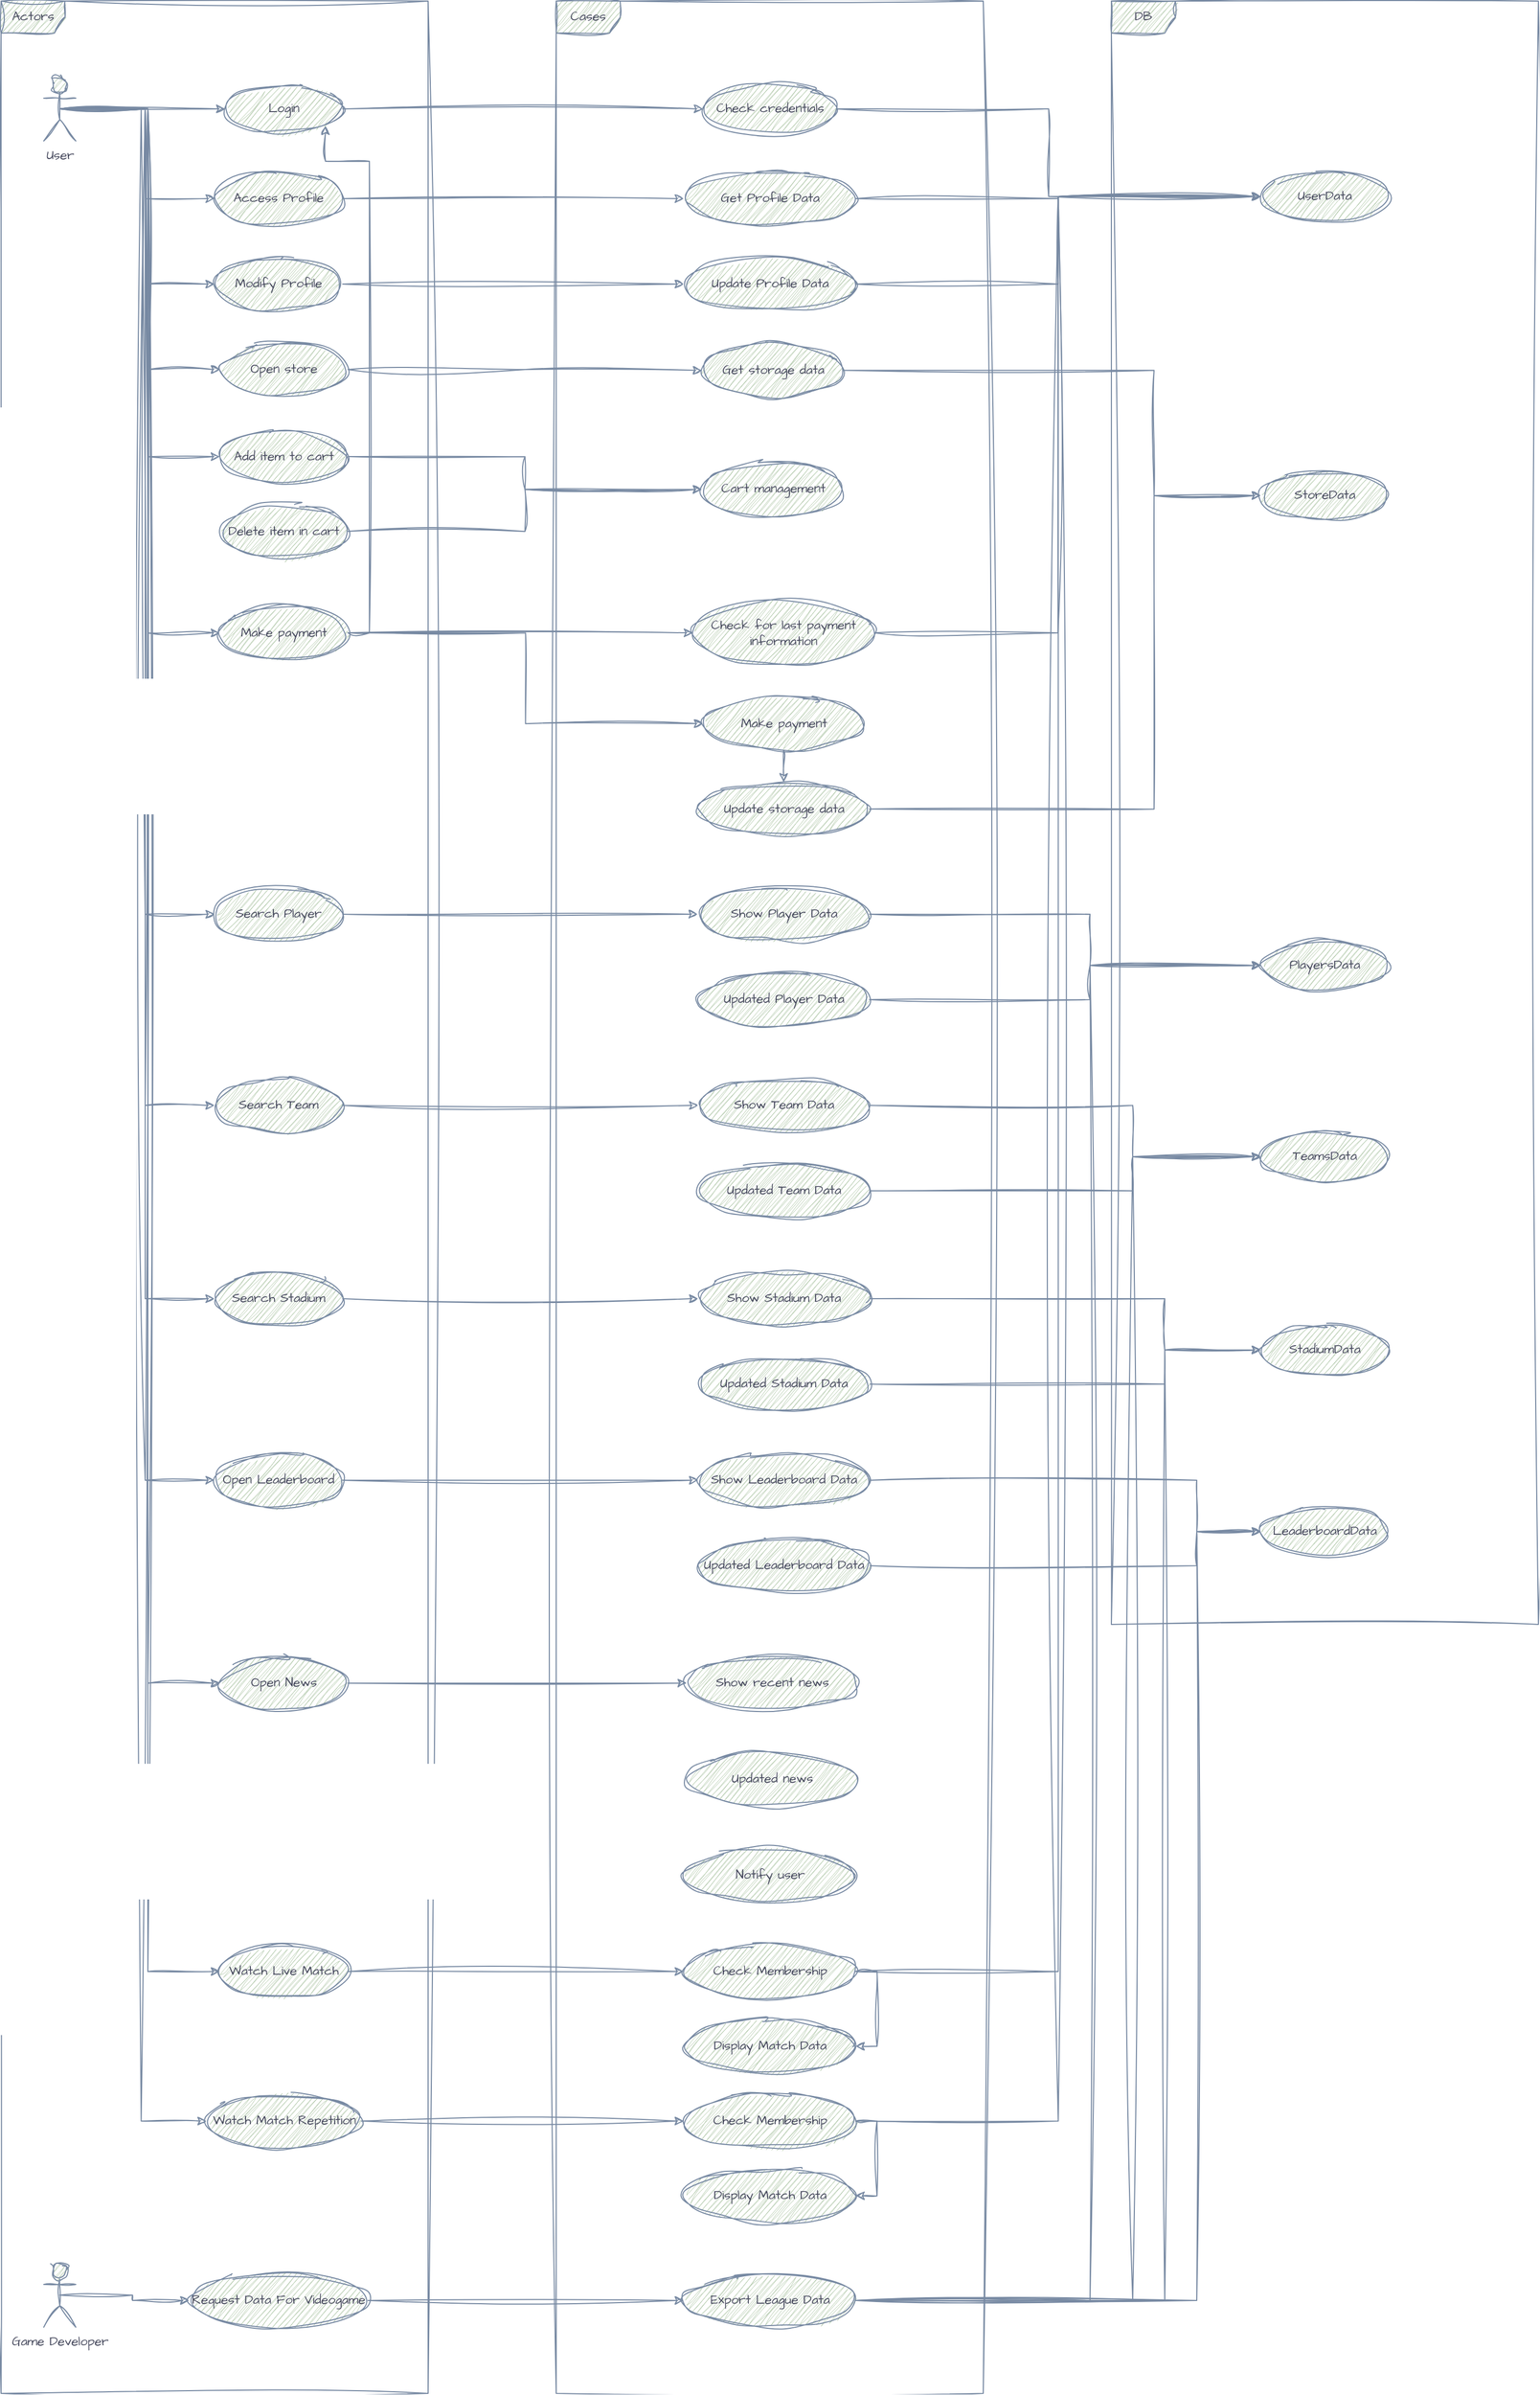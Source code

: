 <mxfile version="24.0.5" type="device">
  <diagram name="Página-1" id="D-0jdvNuqakPEcL21Xn9">
    <mxGraphModel dx="2344" dy="767" grid="1" gridSize="10" guides="1" tooltips="1" connect="1" arrows="1" fold="1" page="1" pageScale="1" pageWidth="827" pageHeight="1169" math="0" shadow="0">
      <root>
        <mxCell id="0" />
        <mxCell id="1" parent="0" />
        <mxCell id="15XDuqP0ykz5soVIeBwF-1" value="Cases" style="shape=umlFrame;whiteSpace=wrap;html=1;pointerEvents=0;sketch=1;hachureGap=4;jiggle=2;curveFitting=1;strokeColor=#788AA3;fontFamily=Architects Daughter;fontSource=https%3A%2F%2Ffonts.googleapis.com%2Fcss%3Ffamily%3DArchitects%2BDaughter;fontColor=#46495D;fillColor=#B2C9AB;movable=0;resizable=0;rotatable=0;deletable=0;editable=0;locked=1;connectable=0;" vertex="1" parent="1">
          <mxGeometry x="200" y="160" width="400" height="2240" as="geometry" />
        </mxCell>
        <mxCell id="15XDuqP0ykz5soVIeBwF-2" value="Actors" style="shape=umlFrame;whiteSpace=wrap;html=1;pointerEvents=0;sketch=1;hachureGap=4;jiggle=2;curveFitting=1;strokeColor=#788AA3;fontFamily=Architects Daughter;fontSource=https%3A%2F%2Ffonts.googleapis.com%2Fcss%3Ffamily%3DArchitects%2BDaughter;fontColor=#46495D;fillColor=#B2C9AB;movable=0;resizable=0;rotatable=0;deletable=0;editable=0;locked=1;connectable=0;" vertex="1" parent="1">
          <mxGeometry x="-320" y="160" width="400" height="2240" as="geometry" />
        </mxCell>
        <mxCell id="15XDuqP0ykz5soVIeBwF-3" value="DB" style="shape=umlFrame;whiteSpace=wrap;html=1;pointerEvents=0;sketch=1;hachureGap=4;jiggle=2;curveFitting=1;strokeColor=#788AA3;fontFamily=Architects Daughter;fontSource=https%3A%2F%2Ffonts.googleapis.com%2Fcss%3Ffamily%3DArchitects%2BDaughter;fontColor=#46495D;fillColor=#B2C9AB;movable=0;resizable=0;rotatable=0;deletable=0;editable=0;locked=1;connectable=0;" vertex="1" parent="1">
          <mxGeometry x="720" y="160" width="400" height="1520" as="geometry" />
        </mxCell>
        <mxCell id="15XDuqP0ykz5soVIeBwF-55" style="edgeStyle=orthogonalEdgeStyle;rounded=0;sketch=1;hachureGap=4;jiggle=2;curveFitting=1;orthogonalLoop=1;jettySize=auto;html=1;exitX=0.5;exitY=0.5;exitDx=0;exitDy=0;exitPerimeter=0;entryX=0;entryY=0.5;entryDx=0;entryDy=0;strokeColor=#788AA3;fontFamily=Architects Daughter;fontSource=https%3A%2F%2Ffonts.googleapis.com%2Fcss%3Ffamily%3DArchitects%2BDaughter;fontColor=#46495D;fillColor=#B2C9AB;" edge="1" parent="1" source="15XDuqP0ykz5soVIeBwF-4" target="15XDuqP0ykz5soVIeBwF-6">
          <mxGeometry relative="1" as="geometry" />
        </mxCell>
        <mxCell id="15XDuqP0ykz5soVIeBwF-58" style="edgeStyle=orthogonalEdgeStyle;rounded=0;sketch=1;hachureGap=4;jiggle=2;curveFitting=1;orthogonalLoop=1;jettySize=auto;html=1;exitX=0.5;exitY=0.5;exitDx=0;exitDy=0;exitPerimeter=0;entryX=0;entryY=0.5;entryDx=0;entryDy=0;strokeColor=#788AA3;fontFamily=Architects Daughter;fontSource=https%3A%2F%2Ffonts.googleapis.com%2Fcss%3Ffamily%3DArchitects%2BDaughter;fontColor=#46495D;fillColor=#B2C9AB;" edge="1" parent="1" source="15XDuqP0ykz5soVIeBwF-4" target="15XDuqP0ykz5soVIeBwF-19">
          <mxGeometry relative="1" as="geometry" />
        </mxCell>
        <mxCell id="15XDuqP0ykz5soVIeBwF-61" style="edgeStyle=orthogonalEdgeStyle;rounded=0;sketch=1;hachureGap=4;jiggle=2;curveFitting=1;orthogonalLoop=1;jettySize=auto;html=1;exitX=0.5;exitY=0.5;exitDx=0;exitDy=0;exitPerimeter=0;entryX=0;entryY=0.5;entryDx=0;entryDy=0;strokeColor=#788AA3;fontFamily=Architects Daughter;fontSource=https%3A%2F%2Ffonts.googleapis.com%2Fcss%3Ffamily%3DArchitects%2BDaughter;fontColor=#46495D;fillColor=#B2C9AB;" edge="1" parent="1" source="15XDuqP0ykz5soVIeBwF-4" target="15XDuqP0ykz5soVIeBwF-21">
          <mxGeometry relative="1" as="geometry" />
        </mxCell>
        <mxCell id="15XDuqP0ykz5soVIeBwF-64" style="edgeStyle=orthogonalEdgeStyle;rounded=0;sketch=1;hachureGap=4;jiggle=2;curveFitting=1;orthogonalLoop=1;jettySize=auto;html=1;exitX=0.5;exitY=0.5;exitDx=0;exitDy=0;exitPerimeter=0;entryX=0;entryY=0.5;entryDx=0;entryDy=0;strokeColor=#788AA3;fontFamily=Architects Daughter;fontSource=https%3A%2F%2Ffonts.googleapis.com%2Fcss%3Ffamily%3DArchitects%2BDaughter;fontColor=#46495D;fillColor=#B2C9AB;" edge="1" parent="1" source="15XDuqP0ykz5soVIeBwF-4" target="15XDuqP0ykz5soVIeBwF-9">
          <mxGeometry relative="1" as="geometry" />
        </mxCell>
        <mxCell id="15XDuqP0ykz5soVIeBwF-83" style="edgeStyle=orthogonalEdgeStyle;rounded=0;sketch=1;hachureGap=4;jiggle=2;curveFitting=1;orthogonalLoop=1;jettySize=auto;html=1;exitX=0.5;exitY=0.5;exitDx=0;exitDy=0;exitPerimeter=0;entryX=0;entryY=0.5;entryDx=0;entryDy=0;strokeColor=#788AA3;fontFamily=Architects Daughter;fontSource=https%3A%2F%2Ffonts.googleapis.com%2Fcss%3Ffamily%3DArchitects%2BDaughter;fontColor=#46495D;fillColor=#B2C9AB;" edge="1" parent="1" source="15XDuqP0ykz5soVIeBwF-4" target="15XDuqP0ykz5soVIeBwF-12">
          <mxGeometry relative="1" as="geometry" />
        </mxCell>
        <mxCell id="15XDuqP0ykz5soVIeBwF-84" style="edgeStyle=orthogonalEdgeStyle;rounded=0;sketch=1;hachureGap=4;jiggle=2;curveFitting=1;orthogonalLoop=1;jettySize=auto;html=1;exitX=0.5;exitY=0.5;exitDx=0;exitDy=0;exitPerimeter=0;entryX=0;entryY=0.5;entryDx=0;entryDy=0;strokeColor=#788AA3;fontFamily=Architects Daughter;fontSource=https%3A%2F%2Ffonts.googleapis.com%2Fcss%3Ffamily%3DArchitects%2BDaughter;fontColor=#46495D;fillColor=#B2C9AB;" edge="1" parent="1" source="15XDuqP0ykz5soVIeBwF-4" target="15XDuqP0ykz5soVIeBwF-15">
          <mxGeometry relative="1" as="geometry" />
        </mxCell>
        <mxCell id="15XDuqP0ykz5soVIeBwF-85" style="edgeStyle=orthogonalEdgeStyle;rounded=0;sketch=1;hachureGap=4;jiggle=2;curveFitting=1;orthogonalLoop=1;jettySize=auto;html=1;exitX=0.5;exitY=0.5;exitDx=0;exitDy=0;exitPerimeter=0;entryX=0;entryY=0.5;entryDx=0;entryDy=0;strokeColor=#788AA3;fontFamily=Architects Daughter;fontSource=https%3A%2F%2Ffonts.googleapis.com%2Fcss%3Ffamily%3DArchitects%2BDaughter;fontColor=#46495D;fillColor=#B2C9AB;" edge="1" parent="1" source="15XDuqP0ykz5soVIeBwF-4" target="15XDuqP0ykz5soVIeBwF-23">
          <mxGeometry relative="1" as="geometry" />
        </mxCell>
        <mxCell id="15XDuqP0ykz5soVIeBwF-86" style="edgeStyle=orthogonalEdgeStyle;rounded=0;sketch=1;hachureGap=4;jiggle=2;curveFitting=1;orthogonalLoop=1;jettySize=auto;html=1;exitX=0.5;exitY=0.5;exitDx=0;exitDy=0;exitPerimeter=0;entryX=0;entryY=0.5;entryDx=0;entryDy=0;strokeColor=#788AA3;fontFamily=Architects Daughter;fontSource=https%3A%2F%2Ffonts.googleapis.com%2Fcss%3Ffamily%3DArchitects%2BDaughter;fontColor=#46495D;fillColor=#B2C9AB;" edge="1" parent="1" source="15XDuqP0ykz5soVIeBwF-4" target="15XDuqP0ykz5soVIeBwF-26">
          <mxGeometry relative="1" as="geometry" />
        </mxCell>
        <mxCell id="15XDuqP0ykz5soVIeBwF-87" style="edgeStyle=orthogonalEdgeStyle;rounded=0;sketch=1;hachureGap=4;jiggle=2;curveFitting=1;orthogonalLoop=1;jettySize=auto;html=1;exitX=0.5;exitY=0.5;exitDx=0;exitDy=0;exitPerimeter=0;entryX=0;entryY=0.5;entryDx=0;entryDy=0;strokeColor=#788AA3;fontFamily=Architects Daughter;fontSource=https%3A%2F%2Ffonts.googleapis.com%2Fcss%3Ffamily%3DArchitects%2BDaughter;fontColor=#46495D;fillColor=#B2C9AB;" edge="1" parent="1" source="15XDuqP0ykz5soVIeBwF-4" target="15XDuqP0ykz5soVIeBwF-31">
          <mxGeometry relative="1" as="geometry" />
        </mxCell>
        <mxCell id="15XDuqP0ykz5soVIeBwF-88" style="edgeStyle=orthogonalEdgeStyle;rounded=0;sketch=1;hachureGap=4;jiggle=2;curveFitting=1;orthogonalLoop=1;jettySize=auto;html=1;exitX=0.5;exitY=0.5;exitDx=0;exitDy=0;exitPerimeter=0;entryX=0;entryY=0.5;entryDx=0;entryDy=0;strokeColor=#788AA3;fontFamily=Architects Daughter;fontSource=https%3A%2F%2Ffonts.googleapis.com%2Fcss%3Ffamily%3DArchitects%2BDaughter;fontColor=#46495D;fillColor=#B2C9AB;" edge="1" parent="1" source="15XDuqP0ykz5soVIeBwF-4" target="15XDuqP0ykz5soVIeBwF-35">
          <mxGeometry relative="1" as="geometry" />
        </mxCell>
        <mxCell id="15XDuqP0ykz5soVIeBwF-89" style="edgeStyle=orthogonalEdgeStyle;rounded=0;sketch=1;hachureGap=4;jiggle=2;curveFitting=1;orthogonalLoop=1;jettySize=auto;html=1;exitX=0.5;exitY=0.5;exitDx=0;exitDy=0;exitPerimeter=0;entryX=0;entryY=0.5;entryDx=0;entryDy=0;strokeColor=#788AA3;fontFamily=Architects Daughter;fontSource=https%3A%2F%2Ffonts.googleapis.com%2Fcss%3Ffamily%3DArchitects%2BDaughter;fontColor=#46495D;fillColor=#B2C9AB;" edge="1" parent="1" source="15XDuqP0ykz5soVIeBwF-4" target="15XDuqP0ykz5soVIeBwF-39">
          <mxGeometry relative="1" as="geometry" />
        </mxCell>
        <mxCell id="15XDuqP0ykz5soVIeBwF-90" style="edgeStyle=orthogonalEdgeStyle;rounded=0;sketch=1;hachureGap=4;jiggle=2;curveFitting=1;orthogonalLoop=1;jettySize=auto;html=1;exitX=0.5;exitY=0.5;exitDx=0;exitDy=0;exitPerimeter=0;entryX=0;entryY=0.5;entryDx=0;entryDy=0;strokeColor=#788AA3;fontFamily=Architects Daughter;fontSource=https%3A%2F%2Ffonts.googleapis.com%2Fcss%3Ffamily%3DArchitects%2BDaughter;fontColor=#46495D;fillColor=#B2C9AB;" edge="1" parent="1" source="15XDuqP0ykz5soVIeBwF-4" target="15XDuqP0ykz5soVIeBwF-44">
          <mxGeometry relative="1" as="geometry" />
        </mxCell>
        <mxCell id="15XDuqP0ykz5soVIeBwF-91" style="edgeStyle=orthogonalEdgeStyle;rounded=0;sketch=1;hachureGap=4;jiggle=2;curveFitting=1;orthogonalLoop=1;jettySize=auto;html=1;exitX=0.5;exitY=0.5;exitDx=0;exitDy=0;exitPerimeter=0;entryX=0;entryY=0.5;entryDx=0;entryDy=0;strokeColor=#788AA3;fontFamily=Architects Daughter;fontSource=https%3A%2F%2Ffonts.googleapis.com%2Fcss%3Ffamily%3DArchitects%2BDaughter;fontColor=#46495D;fillColor=#B2C9AB;" edge="1" parent="1" source="15XDuqP0ykz5soVIeBwF-4" target="15XDuqP0ykz5soVIeBwF-47">
          <mxGeometry relative="1" as="geometry" />
        </mxCell>
        <mxCell id="15XDuqP0ykz5soVIeBwF-4" value="User" style="shape=umlActor;verticalLabelPosition=bottom;verticalAlign=top;html=1;sketch=1;hachureGap=4;jiggle=2;curveFitting=1;strokeColor=#788AA3;fontFamily=Architects Daughter;fontSource=https%3A%2F%2Ffonts.googleapis.com%2Fcss%3Ffamily%3DArchitects%2BDaughter;fontColor=#46495D;fillColor=#B2C9AB;labelPosition=center;align=center;" vertex="1" parent="1">
          <mxGeometry x="-280" y="230.94" width="30" height="60" as="geometry" />
        </mxCell>
        <mxCell id="15XDuqP0ykz5soVIeBwF-56" style="edgeStyle=orthogonalEdgeStyle;rounded=0;sketch=1;hachureGap=4;jiggle=2;curveFitting=1;orthogonalLoop=1;jettySize=auto;html=1;exitX=1;exitY=0.5;exitDx=0;exitDy=0;entryX=0;entryY=0.5;entryDx=0;entryDy=0;strokeColor=#788AA3;fontFamily=Architects Daughter;fontSource=https%3A%2F%2Ffonts.googleapis.com%2Fcss%3Ffamily%3DArchitects%2BDaughter;fontColor=#46495D;fillColor=#B2C9AB;" edge="1" parent="1" source="15XDuqP0ykz5soVIeBwF-6" target="15XDuqP0ykz5soVIeBwF-7">
          <mxGeometry relative="1" as="geometry" />
        </mxCell>
        <mxCell id="15XDuqP0ykz5soVIeBwF-6" value="Login" style="ellipse;whiteSpace=wrap;html=1;sketch=1;hachureGap=4;jiggle=2;curveFitting=1;strokeColor=#788AA3;fontFamily=Architects Daughter;fontSource=https%3A%2F%2Ffonts.googleapis.com%2Fcss%3Ffamily%3DArchitects%2BDaughter;fontColor=#46495D;fillColor=#B2C9AB;" vertex="1" parent="1">
          <mxGeometry x="-110" y="238.44" width="110" height="45" as="geometry" />
        </mxCell>
        <mxCell id="15XDuqP0ykz5soVIeBwF-57" style="edgeStyle=orthogonalEdgeStyle;rounded=0;sketch=1;hachureGap=4;jiggle=2;curveFitting=1;orthogonalLoop=1;jettySize=auto;html=1;exitX=1;exitY=0.5;exitDx=0;exitDy=0;entryX=0;entryY=0.5;entryDx=0;entryDy=0;strokeColor=#788AA3;fontFamily=Architects Daughter;fontSource=https%3A%2F%2Ffonts.googleapis.com%2Fcss%3Ffamily%3DArchitects%2BDaughter;fontColor=#46495D;fillColor=#B2C9AB;" edge="1" parent="1" source="15XDuqP0ykz5soVIeBwF-7" target="15XDuqP0ykz5soVIeBwF-8">
          <mxGeometry relative="1" as="geometry" />
        </mxCell>
        <mxCell id="15XDuqP0ykz5soVIeBwF-7" value="Check credentials" style="ellipse;whiteSpace=wrap;html=1;sketch=1;hachureGap=4;jiggle=2;curveFitting=1;strokeColor=#788AA3;fontFamily=Architects Daughter;fontSource=https%3A%2F%2Ffonts.googleapis.com%2Fcss%3Ffamily%3DArchitects%2BDaughter;fontColor=#46495D;fillColor=#B2C9AB;" vertex="1" parent="1">
          <mxGeometry x="337.5" y="237.66" width="125" height="46.56" as="geometry" />
        </mxCell>
        <mxCell id="15XDuqP0ykz5soVIeBwF-8" value="UserData" style="ellipse;whiteSpace=wrap;html=1;sketch=1;hachureGap=4;jiggle=2;curveFitting=1;strokeColor=#788AA3;fontFamily=Architects Daughter;fontSource=https%3A%2F%2Ffonts.googleapis.com%2Fcss%3Ffamily%3DArchitects%2BDaughter;fontColor=#46495D;fillColor=#B2C9AB;" vertex="1" parent="1">
          <mxGeometry x="860" y="320" width="120" height="45.93" as="geometry" />
        </mxCell>
        <mxCell id="15XDuqP0ykz5soVIeBwF-65" style="edgeStyle=orthogonalEdgeStyle;rounded=0;sketch=1;hachureGap=4;jiggle=2;curveFitting=1;orthogonalLoop=1;jettySize=auto;html=1;exitX=1;exitY=0.5;exitDx=0;exitDy=0;entryX=0;entryY=0.5;entryDx=0;entryDy=0;strokeColor=#788AA3;fontFamily=Architects Daughter;fontSource=https%3A%2F%2Ffonts.googleapis.com%2Fcss%3Ffamily%3DArchitects%2BDaughter;fontColor=#46495D;fillColor=#B2C9AB;" edge="1" parent="1" source="15XDuqP0ykz5soVIeBwF-9" target="15XDuqP0ykz5soVIeBwF-10">
          <mxGeometry relative="1" as="geometry" />
        </mxCell>
        <mxCell id="15XDuqP0ykz5soVIeBwF-9" value="Open store" style="ellipse;whiteSpace=wrap;html=1;sketch=1;hachureGap=4;jiggle=2;curveFitting=1;strokeColor=#788AA3;fontFamily=Architects Daughter;fontSource=https%3A%2F%2Ffonts.googleapis.com%2Fcss%3Ffamily%3DArchitects%2BDaughter;fontColor=#46495D;fillColor=#B2C9AB;" vertex="1" parent="1">
          <mxGeometry x="-115" y="480" width="120" height="50" as="geometry" />
        </mxCell>
        <mxCell id="15XDuqP0ykz5soVIeBwF-66" style="edgeStyle=orthogonalEdgeStyle;rounded=0;sketch=1;hachureGap=4;jiggle=2;curveFitting=1;orthogonalLoop=1;jettySize=auto;html=1;exitX=1;exitY=0.5;exitDx=0;exitDy=0;entryX=0;entryY=0.5;entryDx=0;entryDy=0;strokeColor=#788AA3;fontFamily=Architects Daughter;fontSource=https%3A%2F%2Ffonts.googleapis.com%2Fcss%3Ffamily%3DArchitects%2BDaughter;fontColor=#46495D;fillColor=#B2C9AB;" edge="1" parent="1" source="15XDuqP0ykz5soVIeBwF-10" target="15XDuqP0ykz5soVIeBwF-11">
          <mxGeometry relative="1" as="geometry">
            <Array as="points">
              <mxPoint x="760" y="506" />
              <mxPoint x="760" y="623" />
            </Array>
          </mxGeometry>
        </mxCell>
        <mxCell id="15XDuqP0ykz5soVIeBwF-10" value="Get storage data" style="ellipse;whiteSpace=wrap;html=1;sketch=1;hachureGap=4;jiggle=2;curveFitting=1;strokeColor=#788AA3;fontFamily=Architects Daughter;fontSource=https%3A%2F%2Ffonts.googleapis.com%2Fcss%3Ffamily%3DArchitects%2BDaughter;fontColor=#46495D;fillColor=#B2C9AB;" vertex="1" parent="1">
          <mxGeometry x="336.5" y="480" width="132.5" height="51.56" as="geometry" />
        </mxCell>
        <mxCell id="15XDuqP0ykz5soVIeBwF-11" value="StoreData" style="ellipse;whiteSpace=wrap;html=1;sketch=1;hachureGap=4;jiggle=2;curveFitting=1;strokeColor=#788AA3;fontFamily=Architects Daughter;fontSource=https%3A%2F%2Ffonts.googleapis.com%2Fcss%3Ffamily%3DArchitects%2BDaughter;fontColor=#46495D;fillColor=#B2C9AB;" vertex="1" parent="1">
          <mxGeometry x="860" y="600" width="120" height="45.93" as="geometry" />
        </mxCell>
        <mxCell id="15XDuqP0ykz5soVIeBwF-67" style="edgeStyle=orthogonalEdgeStyle;rounded=0;sketch=1;hachureGap=4;jiggle=2;curveFitting=1;orthogonalLoop=1;jettySize=auto;html=1;exitX=1;exitY=0.5;exitDx=0;exitDy=0;entryX=0;entryY=0.5;entryDx=0;entryDy=0;strokeColor=#788AA3;fontFamily=Architects Daughter;fontSource=https%3A%2F%2Ffonts.googleapis.com%2Fcss%3Ffamily%3DArchitects%2BDaughter;fontColor=#46495D;fillColor=#B2C9AB;" edge="1" parent="1" source="15XDuqP0ykz5soVIeBwF-12" target="15XDuqP0ykz5soVIeBwF-14">
          <mxGeometry relative="1" as="geometry" />
        </mxCell>
        <mxCell id="15XDuqP0ykz5soVIeBwF-12" value="Add item to cart" style="ellipse;whiteSpace=wrap;html=1;sketch=1;hachureGap=4;jiggle=2;curveFitting=1;strokeColor=#788AA3;fontFamily=Architects Daughter;fontSource=https%3A%2F%2Ffonts.googleapis.com%2Fcss%3Ffamily%3DArchitects%2BDaughter;fontColor=#46495D;fillColor=#B2C9AB;" vertex="1" parent="1">
          <mxGeometry x="-115" y="561.56" width="120" height="50" as="geometry" />
        </mxCell>
        <mxCell id="15XDuqP0ykz5soVIeBwF-68" style="edgeStyle=orthogonalEdgeStyle;rounded=0;sketch=1;hachureGap=4;jiggle=2;curveFitting=1;orthogonalLoop=1;jettySize=auto;html=1;exitX=1;exitY=0.5;exitDx=0;exitDy=0;entryX=0;entryY=0.5;entryDx=0;entryDy=0;strokeColor=#788AA3;fontFamily=Architects Daughter;fontSource=https%3A%2F%2Ffonts.googleapis.com%2Fcss%3Ffamily%3DArchitects%2BDaughter;fontColor=#46495D;fillColor=#B2C9AB;" edge="1" parent="1" source="15XDuqP0ykz5soVIeBwF-13" target="15XDuqP0ykz5soVIeBwF-14">
          <mxGeometry relative="1" as="geometry" />
        </mxCell>
        <mxCell id="15XDuqP0ykz5soVIeBwF-13" value="Delete item in cart" style="ellipse;whiteSpace=wrap;html=1;sketch=1;hachureGap=4;jiggle=2;curveFitting=1;strokeColor=#788AA3;fontFamily=Architects Daughter;fontSource=https%3A%2F%2Ffonts.googleapis.com%2Fcss%3Ffamily%3DArchitects%2BDaughter;fontColor=#46495D;fillColor=#B2C9AB;" vertex="1" parent="1">
          <mxGeometry x="-115" y="631.56" width="120" height="50" as="geometry" />
        </mxCell>
        <mxCell id="15XDuqP0ykz5soVIeBwF-14" value="Cart management" style="ellipse;whiteSpace=wrap;html=1;sketch=1;hachureGap=4;jiggle=2;curveFitting=1;strokeColor=#788AA3;fontFamily=Architects Daughter;fontSource=https%3A%2F%2Ffonts.googleapis.com%2Fcss%3Ffamily%3DArchitects%2BDaughter;fontColor=#46495D;fillColor=#B2C9AB;" vertex="1" parent="1">
          <mxGeometry x="336.5" y="591.56" width="132.5" height="51.56" as="geometry" />
        </mxCell>
        <mxCell id="15XDuqP0ykz5soVIeBwF-69" style="edgeStyle=orthogonalEdgeStyle;rounded=0;sketch=1;hachureGap=4;jiggle=2;curveFitting=1;orthogonalLoop=1;jettySize=auto;html=1;exitX=1;exitY=0.5;exitDx=0;exitDy=0;entryX=1;entryY=1;entryDx=0;entryDy=0;strokeColor=#788AA3;fontFamily=Architects Daughter;fontSource=https%3A%2F%2Ffonts.googleapis.com%2Fcss%3Ffamily%3DArchitects%2BDaughter;fontColor=#46495D;fillColor=#B2C9AB;" edge="1" parent="1" source="15XDuqP0ykz5soVIeBwF-15" target="15XDuqP0ykz5soVIeBwF-6">
          <mxGeometry relative="1" as="geometry">
            <Array as="points">
              <mxPoint x="25" y="752" />
              <mxPoint x="25" y="310" />
              <mxPoint x="-16" y="310" />
            </Array>
          </mxGeometry>
        </mxCell>
        <mxCell id="15XDuqP0ykz5soVIeBwF-70" style="edgeStyle=orthogonalEdgeStyle;rounded=0;sketch=1;hachureGap=4;jiggle=2;curveFitting=1;orthogonalLoop=1;jettySize=auto;html=1;exitX=1;exitY=0.5;exitDx=0;exitDy=0;entryX=0;entryY=0.5;entryDx=0;entryDy=0;strokeColor=#788AA3;fontFamily=Architects Daughter;fontSource=https%3A%2F%2Ffonts.googleapis.com%2Fcss%3Ffamily%3DArchitects%2BDaughter;fontColor=#46495D;fillColor=#B2C9AB;" edge="1" parent="1" source="15XDuqP0ykz5soVIeBwF-15" target="15XDuqP0ykz5soVIeBwF-16">
          <mxGeometry relative="1" as="geometry" />
        </mxCell>
        <mxCell id="15XDuqP0ykz5soVIeBwF-72" style="edgeStyle=orthogonalEdgeStyle;rounded=0;sketch=1;hachureGap=4;jiggle=2;curveFitting=1;orthogonalLoop=1;jettySize=auto;html=1;exitX=1;exitY=0.5;exitDx=0;exitDy=0;entryX=0;entryY=0.5;entryDx=0;entryDy=0;strokeColor=#788AA3;fontFamily=Architects Daughter;fontSource=https%3A%2F%2Ffonts.googleapis.com%2Fcss%3Ffamily%3DArchitects%2BDaughter;fontColor=#46495D;fillColor=#B2C9AB;" edge="1" parent="1" source="15XDuqP0ykz5soVIeBwF-15" target="15XDuqP0ykz5soVIeBwF-17">
          <mxGeometry relative="1" as="geometry" />
        </mxCell>
        <mxCell id="15XDuqP0ykz5soVIeBwF-15" value="Make payment" style="ellipse;whiteSpace=wrap;html=1;sketch=1;hachureGap=4;jiggle=2;curveFitting=1;strokeColor=#788AA3;fontFamily=Architects Daughter;fontSource=https%3A%2F%2Ffonts.googleapis.com%2Fcss%3Ffamily%3DArchitects%2BDaughter;fontColor=#46495D;fillColor=#B2C9AB;" vertex="1" parent="1">
          <mxGeometry x="-115" y="726.56" width="120" height="50" as="geometry" />
        </mxCell>
        <mxCell id="15XDuqP0ykz5soVIeBwF-71" style="edgeStyle=orthogonalEdgeStyle;rounded=0;sketch=1;hachureGap=4;jiggle=2;curveFitting=1;orthogonalLoop=1;jettySize=auto;html=1;exitX=1;exitY=0.5;exitDx=0;exitDy=0;entryX=0;entryY=0.5;entryDx=0;entryDy=0;strokeColor=#788AA3;fontFamily=Architects Daughter;fontSource=https%3A%2F%2Ffonts.googleapis.com%2Fcss%3Ffamily%3DArchitects%2BDaughter;fontColor=#46495D;fillColor=#B2C9AB;" edge="1" parent="1" source="15XDuqP0ykz5soVIeBwF-16" target="15XDuqP0ykz5soVIeBwF-8">
          <mxGeometry relative="1" as="geometry">
            <Array as="points">
              <mxPoint x="670" y="752" />
              <mxPoint x="670" y="343" />
            </Array>
          </mxGeometry>
        </mxCell>
        <mxCell id="15XDuqP0ykz5soVIeBwF-16" value="Check for last payment information" style="ellipse;whiteSpace=wrap;html=1;sketch=1;hachureGap=4;jiggle=2;curveFitting=1;strokeColor=#788AA3;fontFamily=Architects Daughter;fontSource=https%3A%2F%2Ffonts.googleapis.com%2Fcss%3Ffamily%3DArchitects%2BDaughter;fontColor=#46495D;fillColor=#B2C9AB;" vertex="1" parent="1">
          <mxGeometry x="328" y="721.56" width="170" height="60" as="geometry" />
        </mxCell>
        <mxCell id="15XDuqP0ykz5soVIeBwF-74" style="edgeStyle=orthogonalEdgeStyle;rounded=0;sketch=1;hachureGap=4;jiggle=2;curveFitting=1;orthogonalLoop=1;jettySize=auto;html=1;exitX=0.5;exitY=1;exitDx=0;exitDy=0;entryX=0.5;entryY=0;entryDx=0;entryDy=0;strokeColor=#788AA3;fontFamily=Architects Daughter;fontSource=https%3A%2F%2Ffonts.googleapis.com%2Fcss%3Ffamily%3DArchitects%2BDaughter;fontColor=#46495D;fillColor=#B2C9AB;" edge="1" parent="1" source="15XDuqP0ykz5soVIeBwF-17" target="15XDuqP0ykz5soVIeBwF-18">
          <mxGeometry relative="1" as="geometry" />
        </mxCell>
        <mxCell id="15XDuqP0ykz5soVIeBwF-17" value="Make payment" style="ellipse;whiteSpace=wrap;html=1;sketch=1;hachureGap=4;jiggle=2;curveFitting=1;strokeColor=#788AA3;fontFamily=Architects Daughter;fontSource=https%3A%2F%2Ffonts.googleapis.com%2Fcss%3Ffamily%3DArchitects%2BDaughter;fontColor=#46495D;fillColor=#B2C9AB;" vertex="1" parent="1">
          <mxGeometry x="337.5" y="811.56" width="151" height="50" as="geometry" />
        </mxCell>
        <mxCell id="15XDuqP0ykz5soVIeBwF-73" style="edgeStyle=orthogonalEdgeStyle;rounded=0;sketch=1;hachureGap=4;jiggle=2;curveFitting=1;orthogonalLoop=1;jettySize=auto;html=1;exitX=1;exitY=0.5;exitDx=0;exitDy=0;entryX=0;entryY=0.5;entryDx=0;entryDy=0;strokeColor=#788AA3;fontFamily=Architects Daughter;fontSource=https%3A%2F%2Ffonts.googleapis.com%2Fcss%3Ffamily%3DArchitects%2BDaughter;fontColor=#46495D;fillColor=#B2C9AB;" edge="1" parent="1" source="15XDuqP0ykz5soVIeBwF-18" target="15XDuqP0ykz5soVIeBwF-11">
          <mxGeometry relative="1" as="geometry">
            <Array as="points">
              <mxPoint x="760" y="917" />
              <mxPoint x="760" y="623" />
            </Array>
          </mxGeometry>
        </mxCell>
        <mxCell id="15XDuqP0ykz5soVIeBwF-18" value="Update storage data" style="ellipse;whiteSpace=wrap;html=1;sketch=1;hachureGap=4;jiggle=2;curveFitting=1;strokeColor=#788AA3;fontFamily=Architects Daughter;fontSource=https%3A%2F%2Ffonts.googleapis.com%2Fcss%3Ffamily%3DArchitects%2BDaughter;fontColor=#46495D;fillColor=#B2C9AB;" vertex="1" parent="1">
          <mxGeometry x="332.5" y="891.56" width="161" height="50" as="geometry" />
        </mxCell>
        <mxCell id="15XDuqP0ykz5soVIeBwF-59" style="edgeStyle=orthogonalEdgeStyle;rounded=0;sketch=1;hachureGap=4;jiggle=2;curveFitting=1;orthogonalLoop=1;jettySize=auto;html=1;exitX=1;exitY=0.5;exitDx=0;exitDy=0;entryX=0;entryY=0.5;entryDx=0;entryDy=0;strokeColor=#788AA3;fontFamily=Architects Daughter;fontSource=https%3A%2F%2Ffonts.googleapis.com%2Fcss%3Ffamily%3DArchitects%2BDaughter;fontColor=#46495D;fillColor=#B2C9AB;" edge="1" parent="1" source="15XDuqP0ykz5soVIeBwF-19" target="15XDuqP0ykz5soVIeBwF-20">
          <mxGeometry relative="1" as="geometry" />
        </mxCell>
        <mxCell id="15XDuqP0ykz5soVIeBwF-19" value="Access Profile" style="ellipse;whiteSpace=wrap;html=1;sketch=1;hachureGap=4;jiggle=2;curveFitting=1;strokeColor=#788AA3;fontFamily=Architects Daughter;fontSource=https%3A%2F%2Ffonts.googleapis.com%2Fcss%3Ffamily%3DArchitects%2BDaughter;fontColor=#46495D;fillColor=#B2C9AB;" vertex="1" parent="1">
          <mxGeometry x="-120" y="320" width="120" height="50" as="geometry" />
        </mxCell>
        <mxCell id="15XDuqP0ykz5soVIeBwF-60" style="edgeStyle=orthogonalEdgeStyle;rounded=0;sketch=1;hachureGap=4;jiggle=2;curveFitting=1;orthogonalLoop=1;jettySize=auto;html=1;exitX=1;exitY=0.5;exitDx=0;exitDy=0;entryX=0;entryY=0.5;entryDx=0;entryDy=0;strokeColor=#788AA3;fontFamily=Architects Daughter;fontSource=https%3A%2F%2Ffonts.googleapis.com%2Fcss%3Ffamily%3DArchitects%2BDaughter;fontColor=#46495D;fillColor=#B2C9AB;" edge="1" parent="1" source="15XDuqP0ykz5soVIeBwF-20" target="15XDuqP0ykz5soVIeBwF-8">
          <mxGeometry relative="1" as="geometry" />
        </mxCell>
        <mxCell id="15XDuqP0ykz5soVIeBwF-20" value="Get Profile Data" style="ellipse;whiteSpace=wrap;html=1;sketch=1;hachureGap=4;jiggle=2;curveFitting=1;strokeColor=#788AA3;fontFamily=Architects Daughter;fontSource=https%3A%2F%2Ffonts.googleapis.com%2Fcss%3Ffamily%3DArchitects%2BDaughter;fontColor=#46495D;fillColor=#B2C9AB;" vertex="1" parent="1">
          <mxGeometry x="319.5" y="320" width="161" height="50" as="geometry" />
        </mxCell>
        <mxCell id="15XDuqP0ykz5soVIeBwF-62" style="edgeStyle=orthogonalEdgeStyle;rounded=0;sketch=1;hachureGap=4;jiggle=2;curveFitting=1;orthogonalLoop=1;jettySize=auto;html=1;exitX=1;exitY=0.5;exitDx=0;exitDy=0;entryX=0;entryY=0.5;entryDx=0;entryDy=0;strokeColor=#788AA3;fontFamily=Architects Daughter;fontSource=https%3A%2F%2Ffonts.googleapis.com%2Fcss%3Ffamily%3DArchitects%2BDaughter;fontColor=#46495D;fillColor=#B2C9AB;" edge="1" parent="1" source="15XDuqP0ykz5soVIeBwF-21" target="15XDuqP0ykz5soVIeBwF-22">
          <mxGeometry relative="1" as="geometry" />
        </mxCell>
        <mxCell id="15XDuqP0ykz5soVIeBwF-21" value="Modify Profile" style="ellipse;whiteSpace=wrap;html=1;sketch=1;hachureGap=4;jiggle=2;curveFitting=1;strokeColor=#788AA3;fontFamily=Architects Daughter;fontSource=https%3A%2F%2Ffonts.googleapis.com%2Fcss%3Ffamily%3DArchitects%2BDaughter;fontColor=#46495D;fillColor=#B2C9AB;" vertex="1" parent="1">
          <mxGeometry x="-120" y="400" width="120" height="50" as="geometry" />
        </mxCell>
        <mxCell id="15XDuqP0ykz5soVIeBwF-63" style="edgeStyle=orthogonalEdgeStyle;rounded=0;sketch=1;hachureGap=4;jiggle=2;curveFitting=1;orthogonalLoop=1;jettySize=auto;html=1;exitX=1;exitY=0.5;exitDx=0;exitDy=0;entryX=0;entryY=0.5;entryDx=0;entryDy=0;strokeColor=#788AA3;fontFamily=Architects Daughter;fontSource=https%3A%2F%2Ffonts.googleapis.com%2Fcss%3Ffamily%3DArchitects%2BDaughter;fontColor=#46495D;fillColor=#B2C9AB;" edge="1" parent="1" source="15XDuqP0ykz5soVIeBwF-22" target="15XDuqP0ykz5soVIeBwF-8">
          <mxGeometry relative="1" as="geometry" />
        </mxCell>
        <mxCell id="15XDuqP0ykz5soVIeBwF-22" value="Update Profile Data" style="ellipse;whiteSpace=wrap;html=1;sketch=1;hachureGap=4;jiggle=2;curveFitting=1;strokeColor=#788AA3;fontFamily=Architects Daughter;fontSource=https%3A%2F%2Ffonts.googleapis.com%2Fcss%3Ffamily%3DArchitects%2BDaughter;fontColor=#46495D;fillColor=#B2C9AB;" vertex="1" parent="1">
          <mxGeometry x="319.5" y="400" width="161" height="50" as="geometry" />
        </mxCell>
        <mxCell id="15XDuqP0ykz5soVIeBwF-75" style="edgeStyle=orthogonalEdgeStyle;rounded=0;sketch=1;hachureGap=4;jiggle=2;curveFitting=1;orthogonalLoop=1;jettySize=auto;html=1;exitX=1;exitY=0.5;exitDx=0;exitDy=0;entryX=0;entryY=0.5;entryDx=0;entryDy=0;strokeColor=#788AA3;fontFamily=Architects Daughter;fontSource=https%3A%2F%2Ffonts.googleapis.com%2Fcss%3Ffamily%3DArchitects%2BDaughter;fontColor=#46495D;fillColor=#B2C9AB;" edge="1" parent="1" source="15XDuqP0ykz5soVIeBwF-23" target="15XDuqP0ykz5soVIeBwF-24">
          <mxGeometry relative="1" as="geometry" />
        </mxCell>
        <mxCell id="15XDuqP0ykz5soVIeBwF-23" value="Search Player" style="ellipse;whiteSpace=wrap;html=1;sketch=1;hachureGap=4;jiggle=2;curveFitting=1;strokeColor=#788AA3;fontFamily=Architects Daughter;fontSource=https%3A%2F%2Ffonts.googleapis.com%2Fcss%3Ffamily%3DArchitects%2BDaughter;fontColor=#46495D;fillColor=#B2C9AB;" vertex="1" parent="1">
          <mxGeometry x="-120" y="990.0" width="120" height="50" as="geometry" />
        </mxCell>
        <mxCell id="15XDuqP0ykz5soVIeBwF-76" style="edgeStyle=orthogonalEdgeStyle;rounded=0;sketch=1;hachureGap=4;jiggle=2;curveFitting=1;orthogonalLoop=1;jettySize=auto;html=1;exitX=1;exitY=0.5;exitDx=0;exitDy=0;entryX=0;entryY=0.5;entryDx=0;entryDy=0;strokeColor=#788AA3;fontFamily=Architects Daughter;fontSource=https%3A%2F%2Ffonts.googleapis.com%2Fcss%3Ffamily%3DArchitects%2BDaughter;fontColor=#46495D;fillColor=#B2C9AB;" edge="1" parent="1" source="15XDuqP0ykz5soVIeBwF-24" target="15XDuqP0ykz5soVIeBwF-29">
          <mxGeometry relative="1" as="geometry">
            <Array as="points">
              <mxPoint x="700" y="1015" />
              <mxPoint x="700" y="1063" />
            </Array>
          </mxGeometry>
        </mxCell>
        <mxCell id="15XDuqP0ykz5soVIeBwF-24" value="Show Player Data" style="ellipse;whiteSpace=wrap;html=1;sketch=1;hachureGap=4;jiggle=2;curveFitting=1;strokeColor=#788AA3;fontFamily=Architects Daughter;fontSource=https%3A%2F%2Ffonts.googleapis.com%2Fcss%3Ffamily%3DArchitects%2BDaughter;fontColor=#46495D;fillColor=#B2C9AB;" vertex="1" parent="1">
          <mxGeometry x="332.5" y="990" width="161" height="50" as="geometry" />
        </mxCell>
        <mxCell id="15XDuqP0ykz5soVIeBwF-78" style="edgeStyle=orthogonalEdgeStyle;rounded=0;sketch=1;hachureGap=4;jiggle=2;curveFitting=1;orthogonalLoop=1;jettySize=auto;html=1;exitX=1;exitY=0.5;exitDx=0;exitDy=0;entryX=0;entryY=0.5;entryDx=0;entryDy=0;strokeColor=#788AA3;fontFamily=Architects Daughter;fontSource=https%3A%2F%2Ffonts.googleapis.com%2Fcss%3Ffamily%3DArchitects%2BDaughter;fontColor=#46495D;fillColor=#B2C9AB;" edge="1" parent="1" source="15XDuqP0ykz5soVIeBwF-25" target="15XDuqP0ykz5soVIeBwF-29">
          <mxGeometry relative="1" as="geometry">
            <Array as="points">
              <mxPoint x="700" y="1095" />
              <mxPoint x="700" y="1063" />
            </Array>
          </mxGeometry>
        </mxCell>
        <mxCell id="15XDuqP0ykz5soVIeBwF-25" value="Updated Player Data" style="ellipse;whiteSpace=wrap;html=1;sketch=1;hachureGap=4;jiggle=2;curveFitting=1;strokeColor=#788AA3;fontFamily=Architects Daughter;fontSource=https%3A%2F%2Ffonts.googleapis.com%2Fcss%3Ffamily%3DArchitects%2BDaughter;fontColor=#46495D;fillColor=#B2C9AB;" vertex="1" parent="1">
          <mxGeometry x="332.5" y="1070" width="161" height="50" as="geometry" />
        </mxCell>
        <mxCell id="15XDuqP0ykz5soVIeBwF-79" style="edgeStyle=orthogonalEdgeStyle;rounded=0;sketch=1;hachureGap=4;jiggle=2;curveFitting=1;orthogonalLoop=1;jettySize=auto;html=1;exitX=1;exitY=0.5;exitDx=0;exitDy=0;entryX=0;entryY=0.5;entryDx=0;entryDy=0;strokeColor=#788AA3;fontFamily=Architects Daughter;fontSource=https%3A%2F%2Ffonts.googleapis.com%2Fcss%3Ffamily%3DArchitects%2BDaughter;fontColor=#46495D;fillColor=#B2C9AB;" edge="1" parent="1" source="15XDuqP0ykz5soVIeBwF-26" target="15XDuqP0ykz5soVIeBwF-27">
          <mxGeometry relative="1" as="geometry" />
        </mxCell>
        <mxCell id="15XDuqP0ykz5soVIeBwF-26" value="Search Team" style="ellipse;whiteSpace=wrap;html=1;sketch=1;hachureGap=4;jiggle=2;curveFitting=1;strokeColor=#788AA3;fontFamily=Architects Daughter;fontSource=https%3A%2F%2Ffonts.googleapis.com%2Fcss%3Ffamily%3DArchitects%2BDaughter;fontColor=#46495D;fillColor=#B2C9AB;" vertex="1" parent="1">
          <mxGeometry x="-120" y="1169.0" width="120" height="50" as="geometry" />
        </mxCell>
        <mxCell id="15XDuqP0ykz5soVIeBwF-80" style="edgeStyle=orthogonalEdgeStyle;rounded=0;sketch=1;hachureGap=4;jiggle=2;curveFitting=1;orthogonalLoop=1;jettySize=auto;html=1;exitX=1;exitY=0.5;exitDx=0;exitDy=0;entryX=0;entryY=0.5;entryDx=0;entryDy=0;strokeColor=#788AA3;fontFamily=Architects Daughter;fontSource=https%3A%2F%2Ffonts.googleapis.com%2Fcss%3Ffamily%3DArchitects%2BDaughter;fontColor=#46495D;fillColor=#B2C9AB;" edge="1" parent="1" source="15XDuqP0ykz5soVIeBwF-27" target="15XDuqP0ykz5soVIeBwF-30">
          <mxGeometry relative="1" as="geometry">
            <Array as="points">
              <mxPoint x="740" y="1194" />
              <mxPoint x="740" y="1242" />
            </Array>
          </mxGeometry>
        </mxCell>
        <mxCell id="15XDuqP0ykz5soVIeBwF-27" value="Show Team Data" style="ellipse;whiteSpace=wrap;html=1;sketch=1;hachureGap=4;jiggle=2;curveFitting=1;strokeColor=#788AA3;fontFamily=Architects Daughter;fontSource=https%3A%2F%2Ffonts.googleapis.com%2Fcss%3Ffamily%3DArchitects%2BDaughter;fontColor=#46495D;fillColor=#B2C9AB;" vertex="1" parent="1">
          <mxGeometry x="333" y="1169" width="161" height="50" as="geometry" />
        </mxCell>
        <mxCell id="15XDuqP0ykz5soVIeBwF-81" style="edgeStyle=orthogonalEdgeStyle;rounded=0;sketch=1;hachureGap=4;jiggle=2;curveFitting=1;orthogonalLoop=1;jettySize=auto;html=1;exitX=1;exitY=0.5;exitDx=0;exitDy=0;entryX=0;entryY=0.5;entryDx=0;entryDy=0;strokeColor=#788AA3;fontFamily=Architects Daughter;fontSource=https%3A%2F%2Ffonts.googleapis.com%2Fcss%3Ffamily%3DArchitects%2BDaughter;fontColor=#46495D;fillColor=#B2C9AB;" edge="1" parent="1" source="15XDuqP0ykz5soVIeBwF-28" target="15XDuqP0ykz5soVIeBwF-30">
          <mxGeometry relative="1" as="geometry">
            <Array as="points">
              <mxPoint x="740" y="1274" />
              <mxPoint x="740" y="1242" />
            </Array>
          </mxGeometry>
        </mxCell>
        <mxCell id="15XDuqP0ykz5soVIeBwF-28" value="Updated Team Data" style="ellipse;whiteSpace=wrap;html=1;sketch=1;hachureGap=4;jiggle=2;curveFitting=1;strokeColor=#788AA3;fontFamily=Architects Daughter;fontSource=https%3A%2F%2Ffonts.googleapis.com%2Fcss%3Ffamily%3DArchitects%2BDaughter;fontColor=#46495D;fillColor=#B2C9AB;" vertex="1" parent="1">
          <mxGeometry x="333" y="1249" width="161" height="50" as="geometry" />
        </mxCell>
        <mxCell id="15XDuqP0ykz5soVIeBwF-29" value="PlayersData" style="ellipse;whiteSpace=wrap;html=1;sketch=1;hachureGap=4;jiggle=2;curveFitting=1;strokeColor=#788AA3;fontFamily=Architects Daughter;fontSource=https%3A%2F%2Ffonts.googleapis.com%2Fcss%3Ffamily%3DArchitects%2BDaughter;fontColor=#46495D;fillColor=#B2C9AB;" vertex="1" parent="1">
          <mxGeometry x="860" y="1040" width="120" height="45.93" as="geometry" />
        </mxCell>
        <mxCell id="15XDuqP0ykz5soVIeBwF-30" value="TeamsData" style="ellipse;whiteSpace=wrap;html=1;sketch=1;hachureGap=4;jiggle=2;curveFitting=1;strokeColor=#788AA3;fontFamily=Architects Daughter;fontSource=https%3A%2F%2Ffonts.googleapis.com%2Fcss%3Ffamily%3DArchitects%2BDaughter;fontColor=#46495D;fillColor=#B2C9AB;" vertex="1" parent="1">
          <mxGeometry x="860" y="1219" width="120" height="45.93" as="geometry" />
        </mxCell>
        <mxCell id="15XDuqP0ykz5soVIeBwF-92" style="edgeStyle=orthogonalEdgeStyle;rounded=0;sketch=1;hachureGap=4;jiggle=2;curveFitting=1;orthogonalLoop=1;jettySize=auto;html=1;exitX=1;exitY=0.5;exitDx=0;exitDy=0;entryX=0;entryY=0.5;entryDx=0;entryDy=0;strokeColor=#788AA3;fontFamily=Architects Daughter;fontSource=https%3A%2F%2Ffonts.googleapis.com%2Fcss%3Ffamily%3DArchitects%2BDaughter;fontColor=#46495D;fillColor=#B2C9AB;" edge="1" parent="1" source="15XDuqP0ykz5soVIeBwF-31" target="15XDuqP0ykz5soVIeBwF-32">
          <mxGeometry relative="1" as="geometry" />
        </mxCell>
        <mxCell id="15XDuqP0ykz5soVIeBwF-31" value="Search Stadium" style="ellipse;whiteSpace=wrap;html=1;sketch=1;hachureGap=4;jiggle=2;curveFitting=1;strokeColor=#788AA3;fontFamily=Architects Daughter;fontSource=https%3A%2F%2Ffonts.googleapis.com%2Fcss%3Ffamily%3DArchitects%2BDaughter;fontColor=#46495D;fillColor=#B2C9AB;" vertex="1" parent="1">
          <mxGeometry x="-120" y="1350.0" width="120" height="50" as="geometry" />
        </mxCell>
        <mxCell id="15XDuqP0ykz5soVIeBwF-94" style="edgeStyle=orthogonalEdgeStyle;rounded=0;sketch=1;hachureGap=4;jiggle=2;curveFitting=1;orthogonalLoop=1;jettySize=auto;html=1;exitX=1;exitY=0.5;exitDx=0;exitDy=0;entryX=0;entryY=0.5;entryDx=0;entryDy=0;strokeColor=#788AA3;fontFamily=Architects Daughter;fontSource=https%3A%2F%2Ffonts.googleapis.com%2Fcss%3Ffamily%3DArchitects%2BDaughter;fontColor=#46495D;fillColor=#B2C9AB;" edge="1" parent="1" source="15XDuqP0ykz5soVIeBwF-32" target="15XDuqP0ykz5soVIeBwF-34">
          <mxGeometry relative="1" as="geometry">
            <Array as="points">
              <mxPoint x="770" y="1375" />
              <mxPoint x="770" y="1423" />
            </Array>
          </mxGeometry>
        </mxCell>
        <mxCell id="15XDuqP0ykz5soVIeBwF-32" value="Show Stadium Data" style="ellipse;whiteSpace=wrap;html=1;sketch=1;hachureGap=4;jiggle=2;curveFitting=1;strokeColor=#788AA3;fontFamily=Architects Daughter;fontSource=https%3A%2F%2Ffonts.googleapis.com%2Fcss%3Ffamily%3DArchitects%2BDaughter;fontColor=#46495D;fillColor=#B2C9AB;" vertex="1" parent="1">
          <mxGeometry x="333" y="1350" width="161" height="50" as="geometry" />
        </mxCell>
        <mxCell id="15XDuqP0ykz5soVIeBwF-96" style="edgeStyle=orthogonalEdgeStyle;rounded=0;sketch=1;hachureGap=4;jiggle=2;curveFitting=1;orthogonalLoop=1;jettySize=auto;html=1;exitX=1;exitY=0.5;exitDx=0;exitDy=0;entryX=0;entryY=0.5;entryDx=0;entryDy=0;strokeColor=#788AA3;fontFamily=Architects Daughter;fontSource=https%3A%2F%2Ffonts.googleapis.com%2Fcss%3Ffamily%3DArchitects%2BDaughter;fontColor=#46495D;fillColor=#B2C9AB;" edge="1" parent="1" source="15XDuqP0ykz5soVIeBwF-33" target="15XDuqP0ykz5soVIeBwF-34">
          <mxGeometry relative="1" as="geometry">
            <Array as="points">
              <mxPoint x="770" y="1455" />
              <mxPoint x="770" y="1423" />
            </Array>
          </mxGeometry>
        </mxCell>
        <mxCell id="15XDuqP0ykz5soVIeBwF-33" value="Updated Stadium Data" style="ellipse;whiteSpace=wrap;html=1;sketch=1;hachureGap=4;jiggle=2;curveFitting=1;strokeColor=#788AA3;fontFamily=Architects Daughter;fontSource=https%3A%2F%2Ffonts.googleapis.com%2Fcss%3Ffamily%3DArchitects%2BDaughter;fontColor=#46495D;fillColor=#B2C9AB;" vertex="1" parent="1">
          <mxGeometry x="333" y="1430" width="161" height="50" as="geometry" />
        </mxCell>
        <mxCell id="15XDuqP0ykz5soVIeBwF-34" value="StadiumData" style="ellipse;whiteSpace=wrap;html=1;sketch=1;hachureGap=4;jiggle=2;curveFitting=1;strokeColor=#788AA3;fontFamily=Architects Daughter;fontSource=https%3A%2F%2Ffonts.googleapis.com%2Fcss%3Ffamily%3DArchitects%2BDaughter;fontColor=#46495D;fillColor=#B2C9AB;" vertex="1" parent="1">
          <mxGeometry x="860" y="1400" width="120" height="45.93" as="geometry" />
        </mxCell>
        <mxCell id="15XDuqP0ykz5soVIeBwF-97" style="edgeStyle=orthogonalEdgeStyle;rounded=0;sketch=1;hachureGap=4;jiggle=2;curveFitting=1;orthogonalLoop=1;jettySize=auto;html=1;exitX=1;exitY=0.5;exitDx=0;exitDy=0;entryX=0;entryY=0.5;entryDx=0;entryDy=0;strokeColor=#788AA3;fontFamily=Architects Daughter;fontSource=https%3A%2F%2Ffonts.googleapis.com%2Fcss%3Ffamily%3DArchitects%2BDaughter;fontColor=#46495D;fillColor=#B2C9AB;" edge="1" parent="1" source="15XDuqP0ykz5soVIeBwF-35" target="15XDuqP0ykz5soVIeBwF-36">
          <mxGeometry relative="1" as="geometry" />
        </mxCell>
        <mxCell id="15XDuqP0ykz5soVIeBwF-35" value="Open Leaderboard" style="ellipse;whiteSpace=wrap;html=1;sketch=1;hachureGap=4;jiggle=2;curveFitting=1;strokeColor=#788AA3;fontFamily=Architects Daughter;fontSource=https%3A%2F%2Ffonts.googleapis.com%2Fcss%3Ffamily%3DArchitects%2BDaughter;fontColor=#46495D;fillColor=#B2C9AB;" vertex="1" parent="1">
          <mxGeometry x="-120" y="1520.0" width="120" height="50" as="geometry" />
        </mxCell>
        <mxCell id="15XDuqP0ykz5soVIeBwF-98" style="edgeStyle=orthogonalEdgeStyle;rounded=0;sketch=1;hachureGap=4;jiggle=2;curveFitting=1;orthogonalLoop=1;jettySize=auto;html=1;exitX=1;exitY=0.5;exitDx=0;exitDy=0;entryX=0;entryY=0.5;entryDx=0;entryDy=0;strokeColor=#788AA3;fontFamily=Architects Daughter;fontSource=https%3A%2F%2Ffonts.googleapis.com%2Fcss%3Ffamily%3DArchitects%2BDaughter;fontColor=#46495D;fillColor=#B2C9AB;" edge="1" parent="1" source="15XDuqP0ykz5soVIeBwF-36" target="15XDuqP0ykz5soVIeBwF-38">
          <mxGeometry relative="1" as="geometry">
            <Array as="points">
              <mxPoint x="800" y="1545" />
              <mxPoint x="800" y="1593" />
            </Array>
          </mxGeometry>
        </mxCell>
        <mxCell id="15XDuqP0ykz5soVIeBwF-36" value="Show Leaderboard Data" style="ellipse;whiteSpace=wrap;html=1;sketch=1;hachureGap=4;jiggle=2;curveFitting=1;strokeColor=#788AA3;fontFamily=Architects Daughter;fontSource=https%3A%2F%2Ffonts.googleapis.com%2Fcss%3Ffamily%3DArchitects%2BDaughter;fontColor=#46495D;fillColor=#B2C9AB;" vertex="1" parent="1">
          <mxGeometry x="333" y="1520" width="161" height="50" as="geometry" />
        </mxCell>
        <mxCell id="15XDuqP0ykz5soVIeBwF-99" style="edgeStyle=orthogonalEdgeStyle;rounded=0;sketch=1;hachureGap=4;jiggle=2;curveFitting=1;orthogonalLoop=1;jettySize=auto;html=1;exitX=1;exitY=0.5;exitDx=0;exitDy=0;entryX=0;entryY=0.5;entryDx=0;entryDy=0;strokeColor=#788AA3;fontFamily=Architects Daughter;fontSource=https%3A%2F%2Ffonts.googleapis.com%2Fcss%3Ffamily%3DArchitects%2BDaughter;fontColor=#46495D;fillColor=#B2C9AB;" edge="1" parent="1" source="15XDuqP0ykz5soVIeBwF-37" target="15XDuqP0ykz5soVIeBwF-38">
          <mxGeometry relative="1" as="geometry">
            <Array as="points">
              <mxPoint x="800" y="1625" />
              <mxPoint x="800" y="1593" />
            </Array>
          </mxGeometry>
        </mxCell>
        <mxCell id="15XDuqP0ykz5soVIeBwF-37" value="Updated Leaderboard Data" style="ellipse;whiteSpace=wrap;html=1;sketch=1;hachureGap=4;jiggle=2;curveFitting=1;strokeColor=#788AA3;fontFamily=Architects Daughter;fontSource=https%3A%2F%2Ffonts.googleapis.com%2Fcss%3Ffamily%3DArchitects%2BDaughter;fontColor=#46495D;fillColor=#B2C9AB;" vertex="1" parent="1">
          <mxGeometry x="333" y="1600" width="161" height="50" as="geometry" />
        </mxCell>
        <mxCell id="15XDuqP0ykz5soVIeBwF-38" value="LeaderboardData" style="ellipse;whiteSpace=wrap;html=1;sketch=1;hachureGap=4;jiggle=2;curveFitting=1;strokeColor=#788AA3;fontFamily=Architects Daughter;fontSource=https%3A%2F%2Ffonts.googleapis.com%2Fcss%3Ffamily%3DArchitects%2BDaughter;fontColor=#46495D;fillColor=#B2C9AB;" vertex="1" parent="1">
          <mxGeometry x="860" y="1570" width="120" height="45.93" as="geometry" />
        </mxCell>
        <mxCell id="15XDuqP0ykz5soVIeBwF-100" style="edgeStyle=orthogonalEdgeStyle;rounded=0;sketch=1;hachureGap=4;jiggle=2;curveFitting=1;orthogonalLoop=1;jettySize=auto;html=1;exitX=1;exitY=0.5;exitDx=0;exitDy=0;entryX=0;entryY=0.5;entryDx=0;entryDy=0;strokeColor=#788AA3;fontFamily=Architects Daughter;fontSource=https%3A%2F%2Ffonts.googleapis.com%2Fcss%3Ffamily%3DArchitects%2BDaughter;fontColor=#46495D;fillColor=#B2C9AB;" edge="1" parent="1" source="15XDuqP0ykz5soVIeBwF-39" target="15XDuqP0ykz5soVIeBwF-40">
          <mxGeometry relative="1" as="geometry" />
        </mxCell>
        <mxCell id="15XDuqP0ykz5soVIeBwF-39" value="Open News" style="ellipse;whiteSpace=wrap;html=1;sketch=1;hachureGap=4;jiggle=2;curveFitting=1;strokeColor=#788AA3;fontFamily=Architects Daughter;fontSource=https%3A%2F%2Ffonts.googleapis.com%2Fcss%3Ffamily%3DArchitects%2BDaughter;fontColor=#46495D;fillColor=#B2C9AB;" vertex="1" parent="1">
          <mxGeometry x="-115" y="1710.0" width="120" height="50" as="geometry" />
        </mxCell>
        <mxCell id="15XDuqP0ykz5soVIeBwF-40" value="Show recent news" style="ellipse;whiteSpace=wrap;html=1;sketch=1;hachureGap=4;jiggle=2;curveFitting=1;strokeColor=#788AA3;fontFamily=Architects Daughter;fontSource=https%3A%2F%2Ffonts.googleapis.com%2Fcss%3Ffamily%3DArchitects%2BDaughter;fontColor=#46495D;fillColor=#B2C9AB;" vertex="1" parent="1">
          <mxGeometry x="322.25" y="1710" width="161" height="50" as="geometry" />
        </mxCell>
        <mxCell id="15XDuqP0ykz5soVIeBwF-41" value="Updated news" style="ellipse;whiteSpace=wrap;html=1;sketch=1;hachureGap=4;jiggle=2;curveFitting=1;strokeColor=#788AA3;fontFamily=Architects Daughter;fontSource=https%3A%2F%2Ffonts.googleapis.com%2Fcss%3Ffamily%3DArchitects%2BDaughter;fontColor=#46495D;fillColor=#B2C9AB;" vertex="1" parent="1">
          <mxGeometry x="322.25" y="1800" width="161" height="50" as="geometry" />
        </mxCell>
        <mxCell id="15XDuqP0ykz5soVIeBwF-42" value="Notify user" style="ellipse;whiteSpace=wrap;html=1;sketch=1;hachureGap=4;jiggle=2;curveFitting=1;strokeColor=#788AA3;fontFamily=Architects Daughter;fontSource=https%3A%2F%2Ffonts.googleapis.com%2Fcss%3Ffamily%3DArchitects%2BDaughter;fontColor=#46495D;fillColor=#B2C9AB;" vertex="1" parent="1">
          <mxGeometry x="319.5" y="1890" width="161" height="50" as="geometry" />
        </mxCell>
        <mxCell id="15XDuqP0ykz5soVIeBwF-101" style="edgeStyle=orthogonalEdgeStyle;rounded=0;sketch=1;hachureGap=4;jiggle=2;curveFitting=1;orthogonalLoop=1;jettySize=auto;html=1;exitX=1;exitY=0.5;exitDx=0;exitDy=0;entryX=0;entryY=0.5;entryDx=0;entryDy=0;strokeColor=#788AA3;fontFamily=Architects Daughter;fontSource=https%3A%2F%2Ffonts.googleapis.com%2Fcss%3Ffamily%3DArchitects%2BDaughter;fontColor=#46495D;fillColor=#B2C9AB;" edge="1" parent="1" source="15XDuqP0ykz5soVIeBwF-44" target="15XDuqP0ykz5soVIeBwF-45">
          <mxGeometry relative="1" as="geometry" />
        </mxCell>
        <mxCell id="15XDuqP0ykz5soVIeBwF-44" value="Watch Live Match" style="ellipse;whiteSpace=wrap;html=1;sketch=1;hachureGap=4;jiggle=2;curveFitting=1;strokeColor=#788AA3;fontFamily=Architects Daughter;fontSource=https%3A%2F%2Ffonts.googleapis.com%2Fcss%3Ffamily%3DArchitects%2BDaughter;fontColor=#46495D;fillColor=#B2C9AB;" vertex="1" parent="1">
          <mxGeometry x="-115" y="1980.0" width="120" height="50" as="geometry" />
        </mxCell>
        <mxCell id="15XDuqP0ykz5soVIeBwF-102" style="edgeStyle=orthogonalEdgeStyle;rounded=0;sketch=1;hachureGap=4;jiggle=2;curveFitting=1;orthogonalLoop=1;jettySize=auto;html=1;exitX=1;exitY=0.5;exitDx=0;exitDy=0;entryX=0;entryY=0.5;entryDx=0;entryDy=0;strokeColor=#788AA3;fontFamily=Architects Daughter;fontSource=https%3A%2F%2Ffonts.googleapis.com%2Fcss%3Ffamily%3DArchitects%2BDaughter;fontColor=#46495D;fillColor=#B2C9AB;" edge="1" parent="1" source="15XDuqP0ykz5soVIeBwF-45" target="15XDuqP0ykz5soVIeBwF-8">
          <mxGeometry relative="1" as="geometry" />
        </mxCell>
        <mxCell id="15XDuqP0ykz5soVIeBwF-105" style="edgeStyle=orthogonalEdgeStyle;rounded=0;sketch=1;hachureGap=4;jiggle=2;curveFitting=1;orthogonalLoop=1;jettySize=auto;html=1;exitX=1;exitY=0.5;exitDx=0;exitDy=0;entryX=1;entryY=0.5;entryDx=0;entryDy=0;strokeColor=#788AA3;fontFamily=Architects Daughter;fontSource=https%3A%2F%2Ffonts.googleapis.com%2Fcss%3Ffamily%3DArchitects%2BDaughter;fontColor=#46495D;fillColor=#B2C9AB;" edge="1" parent="1" source="15XDuqP0ykz5soVIeBwF-45" target="15XDuqP0ykz5soVIeBwF-46">
          <mxGeometry relative="1" as="geometry" />
        </mxCell>
        <mxCell id="15XDuqP0ykz5soVIeBwF-45" value="Check Membership" style="ellipse;whiteSpace=wrap;html=1;sketch=1;hachureGap=4;jiggle=2;curveFitting=1;strokeColor=#788AA3;fontFamily=Architects Daughter;fontSource=https%3A%2F%2Ffonts.googleapis.com%2Fcss%3Ffamily%3DArchitects%2BDaughter;fontColor=#46495D;fillColor=#B2C9AB;" vertex="1" parent="1">
          <mxGeometry x="319.5" y="1980" width="161" height="50" as="geometry" />
        </mxCell>
        <mxCell id="15XDuqP0ykz5soVIeBwF-46" value="Display Match Data" style="ellipse;whiteSpace=wrap;html=1;sketch=1;hachureGap=4;jiggle=2;curveFitting=1;strokeColor=#788AA3;fontFamily=Architects Daughter;fontSource=https%3A%2F%2Ffonts.googleapis.com%2Fcss%3Ffamily%3DArchitects%2BDaughter;fontColor=#46495D;fillColor=#B2C9AB;" vertex="1" parent="1">
          <mxGeometry x="319.5" y="2050" width="161" height="50" as="geometry" />
        </mxCell>
        <mxCell id="15XDuqP0ykz5soVIeBwF-106" style="edgeStyle=orthogonalEdgeStyle;rounded=0;sketch=1;hachureGap=4;jiggle=2;curveFitting=1;orthogonalLoop=1;jettySize=auto;html=1;exitX=1;exitY=0.5;exitDx=0;exitDy=0;entryX=0;entryY=0.5;entryDx=0;entryDy=0;strokeColor=#788AA3;fontFamily=Architects Daughter;fontSource=https%3A%2F%2Ffonts.googleapis.com%2Fcss%3Ffamily%3DArchitects%2BDaughter;fontColor=#46495D;fillColor=#B2C9AB;" edge="1" parent="1" source="15XDuqP0ykz5soVIeBwF-47" target="15XDuqP0ykz5soVIeBwF-48">
          <mxGeometry relative="1" as="geometry" />
        </mxCell>
        <mxCell id="15XDuqP0ykz5soVIeBwF-47" value="Watch Match Repetition" style="ellipse;whiteSpace=wrap;html=1;sketch=1;hachureGap=4;jiggle=2;curveFitting=1;strokeColor=#788AA3;fontFamily=Architects Daughter;fontSource=https%3A%2F%2Ffonts.googleapis.com%2Fcss%3Ffamily%3DArchitects%2BDaughter;fontColor=#46495D;fillColor=#B2C9AB;" vertex="1" parent="1">
          <mxGeometry x="-127.5" y="2120" width="145" height="50" as="geometry" />
        </mxCell>
        <mxCell id="15XDuqP0ykz5soVIeBwF-108" style="edgeStyle=orthogonalEdgeStyle;rounded=0;sketch=1;hachureGap=4;jiggle=2;curveFitting=1;orthogonalLoop=1;jettySize=auto;html=1;exitX=1;exitY=0.5;exitDx=0;exitDy=0;entryX=0;entryY=0.5;entryDx=0;entryDy=0;strokeColor=#788AA3;fontFamily=Architects Daughter;fontSource=https%3A%2F%2Ffonts.googleapis.com%2Fcss%3Ffamily%3DArchitects%2BDaughter;fontColor=#46495D;fillColor=#B2C9AB;" edge="1" parent="1" source="15XDuqP0ykz5soVIeBwF-48" target="15XDuqP0ykz5soVIeBwF-8">
          <mxGeometry relative="1" as="geometry" />
        </mxCell>
        <mxCell id="15XDuqP0ykz5soVIeBwF-109" style="edgeStyle=orthogonalEdgeStyle;rounded=0;sketch=1;hachureGap=4;jiggle=2;curveFitting=1;orthogonalLoop=1;jettySize=auto;html=1;exitX=1;exitY=0.5;exitDx=0;exitDy=0;entryX=1;entryY=0.5;entryDx=0;entryDy=0;strokeColor=#788AA3;fontFamily=Architects Daughter;fontSource=https%3A%2F%2Ffonts.googleapis.com%2Fcss%3Ffamily%3DArchitects%2BDaughter;fontColor=#46495D;fillColor=#B2C9AB;" edge="1" parent="1" source="15XDuqP0ykz5soVIeBwF-48" target="15XDuqP0ykz5soVIeBwF-49">
          <mxGeometry relative="1" as="geometry" />
        </mxCell>
        <mxCell id="15XDuqP0ykz5soVIeBwF-48" value="Check Membership" style="ellipse;whiteSpace=wrap;html=1;sketch=1;hachureGap=4;jiggle=2;curveFitting=1;strokeColor=#788AA3;fontFamily=Architects Daughter;fontSource=https%3A%2F%2Ffonts.googleapis.com%2Fcss%3Ffamily%3DArchitects%2BDaughter;fontColor=#46495D;fillColor=#B2C9AB;" vertex="1" parent="1">
          <mxGeometry x="319.5" y="2120" width="161" height="50" as="geometry" />
        </mxCell>
        <mxCell id="15XDuqP0ykz5soVIeBwF-49" value="Display Match Data" style="ellipse;whiteSpace=wrap;html=1;sketch=1;hachureGap=4;jiggle=2;curveFitting=1;strokeColor=#788AA3;fontFamily=Architects Daughter;fontSource=https%3A%2F%2Ffonts.googleapis.com%2Fcss%3Ffamily%3DArchitects%2BDaughter;fontColor=#46495D;fillColor=#B2C9AB;" vertex="1" parent="1">
          <mxGeometry x="319.5" y="2190" width="161" height="50" as="geometry" />
        </mxCell>
        <mxCell id="15XDuqP0ykz5soVIeBwF-110" style="edgeStyle=orthogonalEdgeStyle;rounded=0;sketch=1;hachureGap=4;jiggle=2;curveFitting=1;orthogonalLoop=1;jettySize=auto;html=1;exitX=1;exitY=0.5;exitDx=0;exitDy=0;entryX=0;entryY=0.5;entryDx=0;entryDy=0;strokeColor=#788AA3;fontFamily=Architects Daughter;fontSource=https%3A%2F%2Ffonts.googleapis.com%2Fcss%3Ffamily%3DArchitects%2BDaughter;fontColor=#46495D;fillColor=#B2C9AB;" edge="1" parent="1" source="15XDuqP0ykz5soVIeBwF-50" target="15XDuqP0ykz5soVIeBwF-51">
          <mxGeometry relative="1" as="geometry" />
        </mxCell>
        <mxCell id="15XDuqP0ykz5soVIeBwF-50" value="Request Data For Videogame" style="ellipse;whiteSpace=wrap;html=1;sketch=1;hachureGap=4;jiggle=2;curveFitting=1;strokeColor=#788AA3;fontFamily=Architects Daughter;fontSource=https%3A%2F%2Ffonts.googleapis.com%2Fcss%3Ffamily%3DArchitects%2BDaughter;fontColor=#46495D;fillColor=#B2C9AB;" vertex="1" parent="1">
          <mxGeometry x="-143.75" y="2288" width="167.5" height="50" as="geometry" />
        </mxCell>
        <mxCell id="15XDuqP0ykz5soVIeBwF-111" style="edgeStyle=orthogonalEdgeStyle;rounded=0;sketch=1;hachureGap=4;jiggle=2;curveFitting=1;orthogonalLoop=1;jettySize=auto;html=1;exitX=1;exitY=0.5;exitDx=0;exitDy=0;entryX=0;entryY=0.5;entryDx=0;entryDy=0;strokeColor=#788AA3;fontFamily=Architects Daughter;fontSource=https%3A%2F%2Ffonts.googleapis.com%2Fcss%3Ffamily%3DArchitects%2BDaughter;fontColor=#46495D;fillColor=#B2C9AB;" edge="1" parent="1" source="15XDuqP0ykz5soVIeBwF-51" target="15XDuqP0ykz5soVIeBwF-29">
          <mxGeometry relative="1" as="geometry">
            <Array as="points">
              <mxPoint x="700" y="2313" />
              <mxPoint x="700" y="1063" />
            </Array>
          </mxGeometry>
        </mxCell>
        <mxCell id="15XDuqP0ykz5soVIeBwF-112" style="edgeStyle=orthogonalEdgeStyle;rounded=0;sketch=1;hachureGap=4;jiggle=2;curveFitting=1;orthogonalLoop=1;jettySize=auto;html=1;exitX=1;exitY=0.5;exitDx=0;exitDy=0;entryX=0;entryY=0.5;entryDx=0;entryDy=0;strokeColor=#788AA3;fontFamily=Architects Daughter;fontSource=https%3A%2F%2Ffonts.googleapis.com%2Fcss%3Ffamily%3DArchitects%2BDaughter;fontColor=#46495D;fillColor=#B2C9AB;" edge="1" parent="1" source="15XDuqP0ykz5soVIeBwF-51" target="15XDuqP0ykz5soVIeBwF-30">
          <mxGeometry relative="1" as="geometry">
            <Array as="points">
              <mxPoint x="740" y="2313" />
              <mxPoint x="740" y="1242" />
            </Array>
          </mxGeometry>
        </mxCell>
        <mxCell id="15XDuqP0ykz5soVIeBwF-114" style="edgeStyle=orthogonalEdgeStyle;rounded=0;sketch=1;hachureGap=4;jiggle=2;curveFitting=1;orthogonalLoop=1;jettySize=auto;html=1;exitX=1;exitY=0.5;exitDx=0;exitDy=0;entryX=0;entryY=0.5;entryDx=0;entryDy=0;strokeColor=#788AA3;fontFamily=Architects Daughter;fontSource=https%3A%2F%2Ffonts.googleapis.com%2Fcss%3Ffamily%3DArchitects%2BDaughter;fontColor=#46495D;fillColor=#B2C9AB;" edge="1" parent="1" source="15XDuqP0ykz5soVIeBwF-51" target="15XDuqP0ykz5soVIeBwF-38">
          <mxGeometry relative="1" as="geometry">
            <Array as="points">
              <mxPoint x="800" y="2313" />
              <mxPoint x="800" y="1593" />
            </Array>
          </mxGeometry>
        </mxCell>
        <mxCell id="15XDuqP0ykz5soVIeBwF-113" style="edgeStyle=orthogonalEdgeStyle;rounded=0;sketch=1;hachureGap=4;jiggle=2;curveFitting=1;orthogonalLoop=1;jettySize=auto;html=1;exitX=1;exitY=0.5;exitDx=0;exitDy=0;entryX=0;entryY=0.5;entryDx=0;entryDy=0;strokeColor=#788AA3;fontFamily=Architects Daughter;fontSource=https%3A%2F%2Ffonts.googleapis.com%2Fcss%3Ffamily%3DArchitects%2BDaughter;fontColor=#46495D;fillColor=#B2C9AB;" edge="1" parent="1" source="15XDuqP0ykz5soVIeBwF-51" target="15XDuqP0ykz5soVIeBwF-34">
          <mxGeometry relative="1" as="geometry">
            <Array as="points">
              <mxPoint x="770" y="2313" />
              <mxPoint x="770" y="1423" />
            </Array>
          </mxGeometry>
        </mxCell>
        <mxCell id="15XDuqP0ykz5soVIeBwF-51" value="Export League Data" style="ellipse;whiteSpace=wrap;html=1;sketch=1;hachureGap=4;jiggle=2;curveFitting=1;strokeColor=#788AA3;fontFamily=Architects Daughter;fontSource=https%3A%2F%2Ffonts.googleapis.com%2Fcss%3Ffamily%3DArchitects%2BDaughter;fontColor=#46495D;fillColor=#B2C9AB;" vertex="1" parent="1">
          <mxGeometry x="319.5" y="2288" width="161" height="50" as="geometry" />
        </mxCell>
        <mxCell id="15XDuqP0ykz5soVIeBwF-54" style="edgeStyle=orthogonalEdgeStyle;rounded=0;sketch=1;hachureGap=4;jiggle=2;curveFitting=1;orthogonalLoop=1;jettySize=auto;html=1;exitX=0.5;exitY=0.5;exitDx=0;exitDy=0;exitPerimeter=0;entryX=0;entryY=0.5;entryDx=0;entryDy=0;strokeColor=#788AA3;fontFamily=Architects Daughter;fontSource=https%3A%2F%2Ffonts.googleapis.com%2Fcss%3Ffamily%3DArchitects%2BDaughter;fontColor=#46495D;fillColor=#B2C9AB;" edge="1" parent="1" source="15XDuqP0ykz5soVIeBwF-52" target="15XDuqP0ykz5soVIeBwF-50">
          <mxGeometry relative="1" as="geometry" />
        </mxCell>
        <mxCell id="15XDuqP0ykz5soVIeBwF-52" value="Game Developer" style="shape=umlActor;verticalLabelPosition=bottom;verticalAlign=top;html=1;sketch=1;hachureGap=4;jiggle=2;curveFitting=1;strokeColor=#788AA3;fontFamily=Architects Daughter;fontSource=https%3A%2F%2Ffonts.googleapis.com%2Fcss%3Ffamily%3DArchitects%2BDaughter;fontColor=#46495D;fillColor=#B2C9AB;" vertex="1" parent="1">
          <mxGeometry x="-280" y="2278" width="30" height="60" as="geometry" />
        </mxCell>
      </root>
    </mxGraphModel>
  </diagram>
</mxfile>
